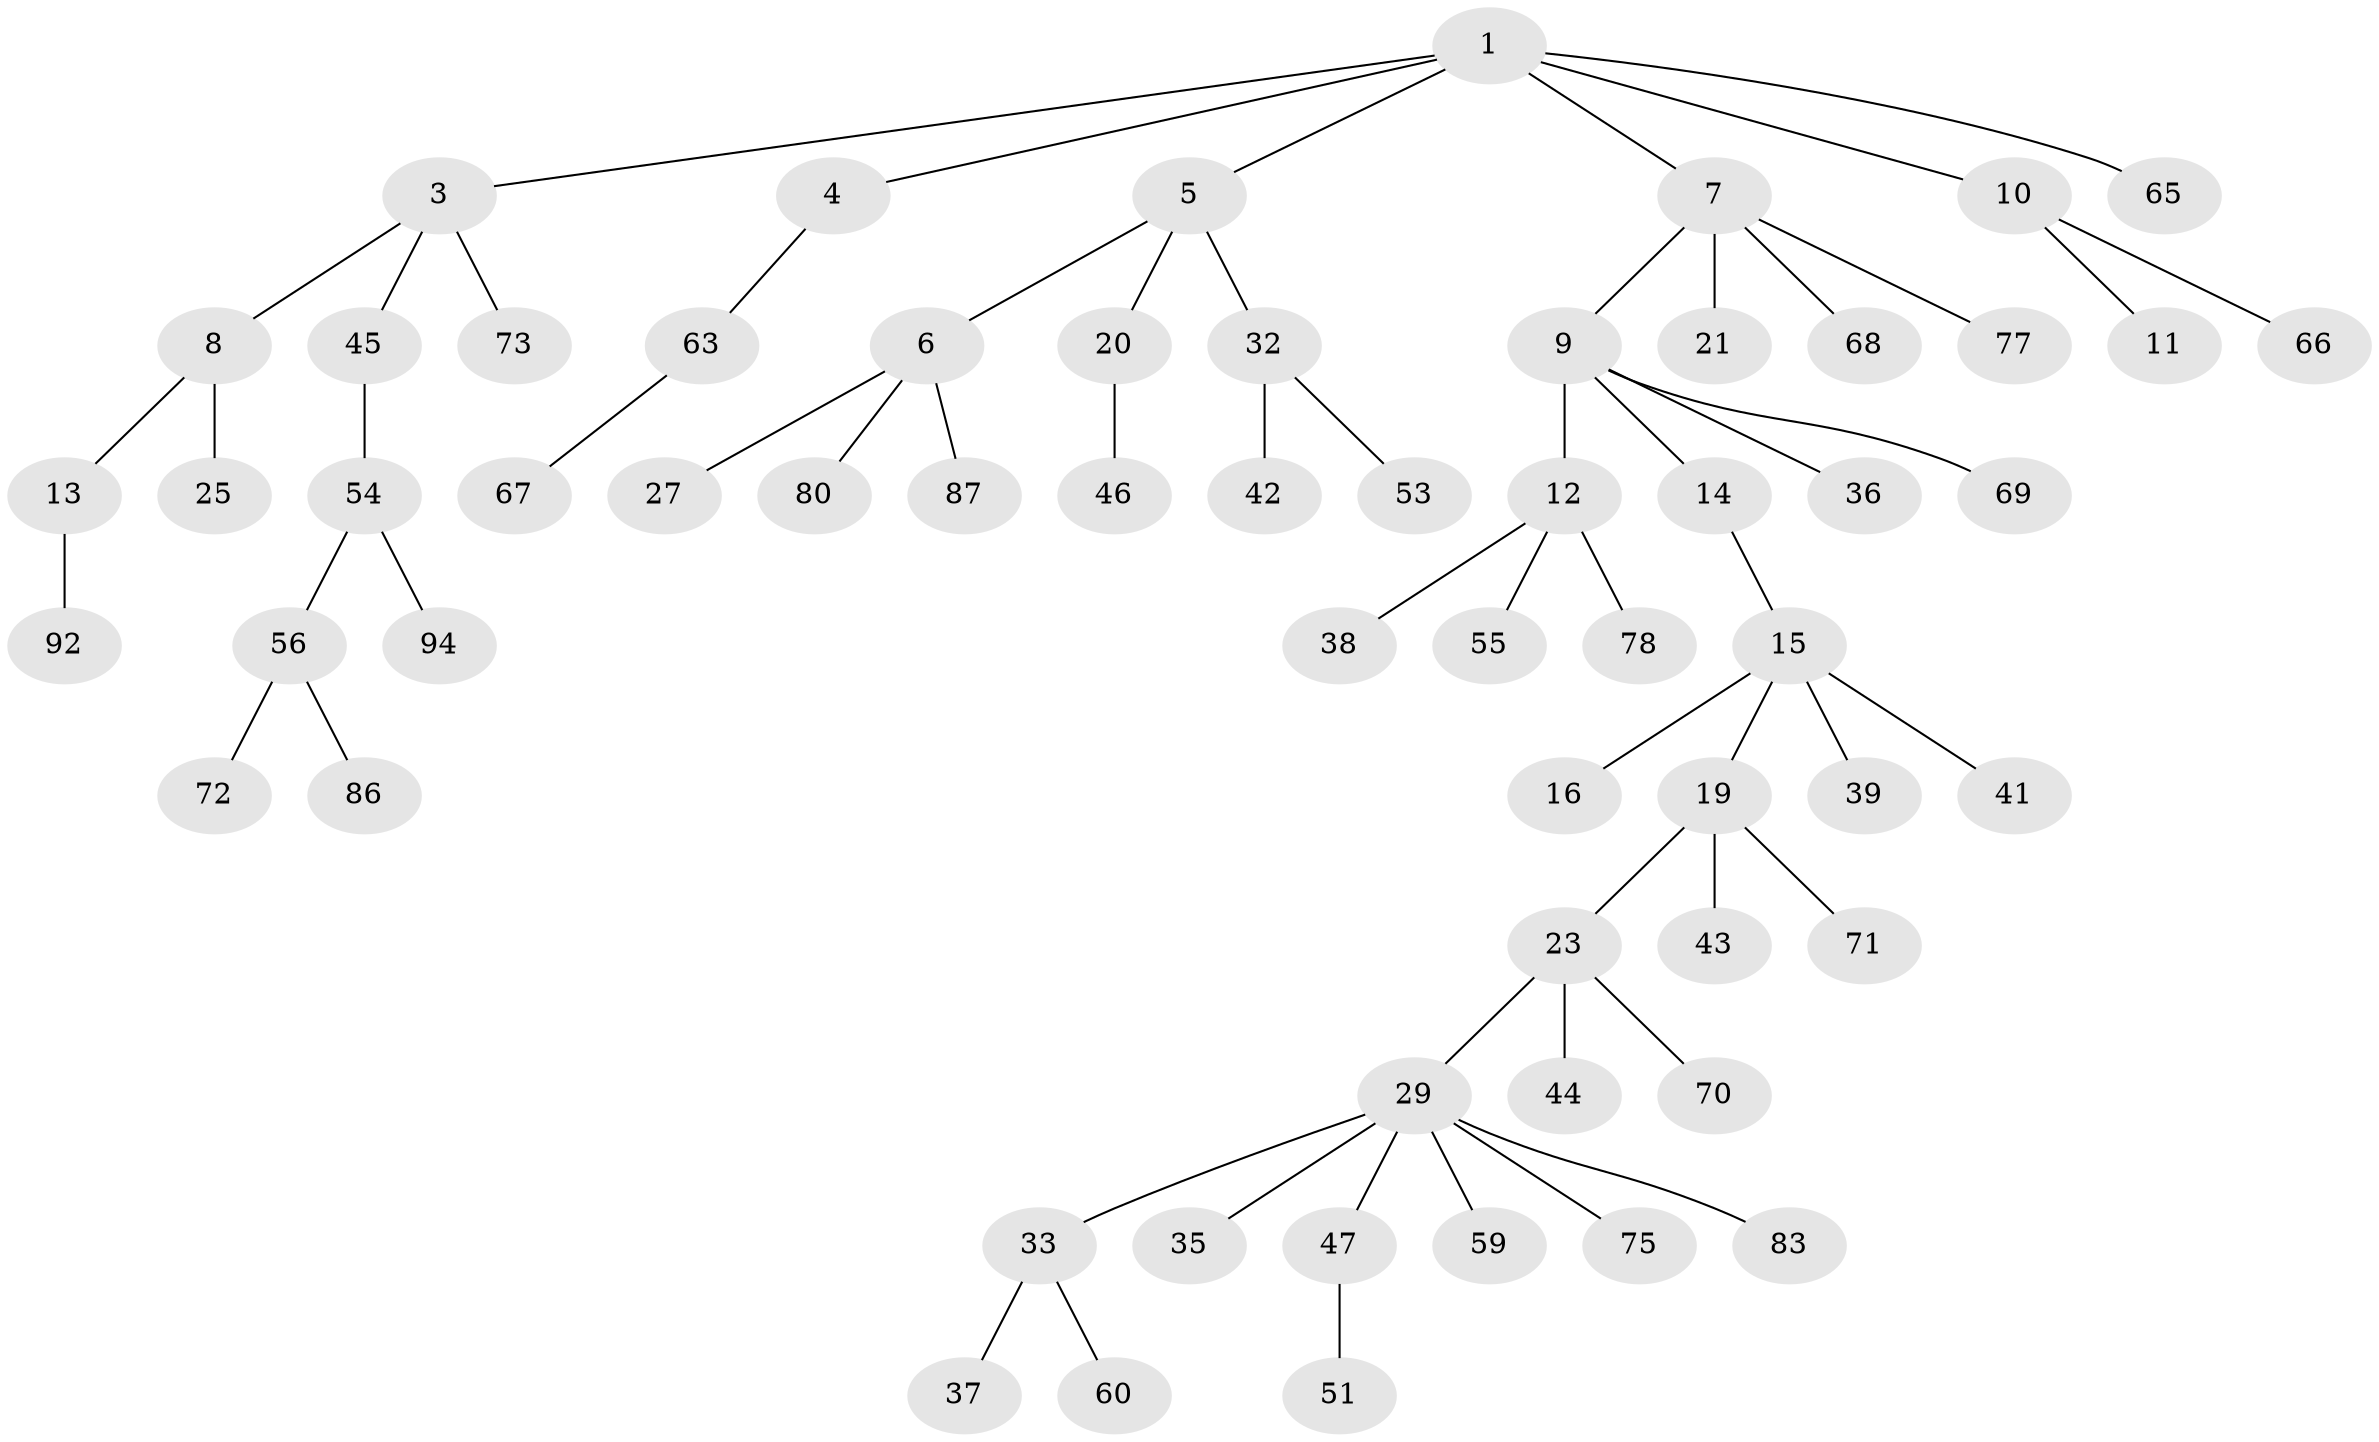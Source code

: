 // Generated by graph-tools (version 1.1) at 2025/52/02/27/25 19:52:10]
// undirected, 62 vertices, 61 edges
graph export_dot {
graph [start="1"]
  node [color=gray90,style=filled];
  1 [super="+2"];
  3 [super="+22"];
  4 [super="+81"];
  5 [super="+76"];
  6 [super="+26"];
  7 [super="+18"];
  8;
  9 [super="+28"];
  10 [super="+84"];
  11 [super="+52"];
  12 [super="+24"];
  13 [super="+95"];
  14 [super="+40"];
  15 [super="+17"];
  16 [super="+34"];
  19 [super="+58"];
  20 [super="+61"];
  21;
  23 [super="+89"];
  25;
  27 [super="+31"];
  29 [super="+30"];
  32 [super="+62"];
  33;
  35;
  36;
  37 [super="+49"];
  38 [super="+82"];
  39;
  41 [super="+50"];
  42 [super="+57"];
  43 [super="+93"];
  44 [super="+48"];
  45 [super="+91"];
  46;
  47;
  51;
  53;
  54 [super="+79"];
  55;
  56 [super="+64"];
  59;
  60 [super="+88"];
  63 [super="+74"];
  65;
  66;
  67 [super="+85"];
  68;
  69;
  70;
  71;
  72;
  73;
  75 [super="+90"];
  77;
  78;
  80;
  83;
  86;
  87;
  92;
  94;
  1 -- 5;
  1 -- 7;
  1 -- 10;
  1 -- 65;
  1 -- 3;
  1 -- 4;
  3 -- 8;
  3 -- 73;
  3 -- 45;
  4 -- 63;
  5 -- 6;
  5 -- 20;
  5 -- 32;
  6 -- 80;
  6 -- 27;
  6 -- 87;
  7 -- 9;
  7 -- 77;
  7 -- 68;
  7 -- 21;
  8 -- 13;
  8 -- 25;
  9 -- 12;
  9 -- 14;
  9 -- 36;
  9 -- 69;
  10 -- 11;
  10 -- 66;
  12 -- 38;
  12 -- 78;
  12 -- 55;
  13 -- 92;
  14 -- 15;
  15 -- 16;
  15 -- 19;
  15 -- 39;
  15 -- 41;
  19 -- 23;
  19 -- 43;
  19 -- 71;
  20 -- 46;
  23 -- 29;
  23 -- 44;
  23 -- 70;
  29 -- 33;
  29 -- 35;
  29 -- 83;
  29 -- 59;
  29 -- 75;
  29 -- 47;
  32 -- 42;
  32 -- 53;
  33 -- 37;
  33 -- 60;
  45 -- 54;
  47 -- 51;
  54 -- 56;
  54 -- 94;
  56 -- 72;
  56 -- 86;
  63 -- 67;
}
